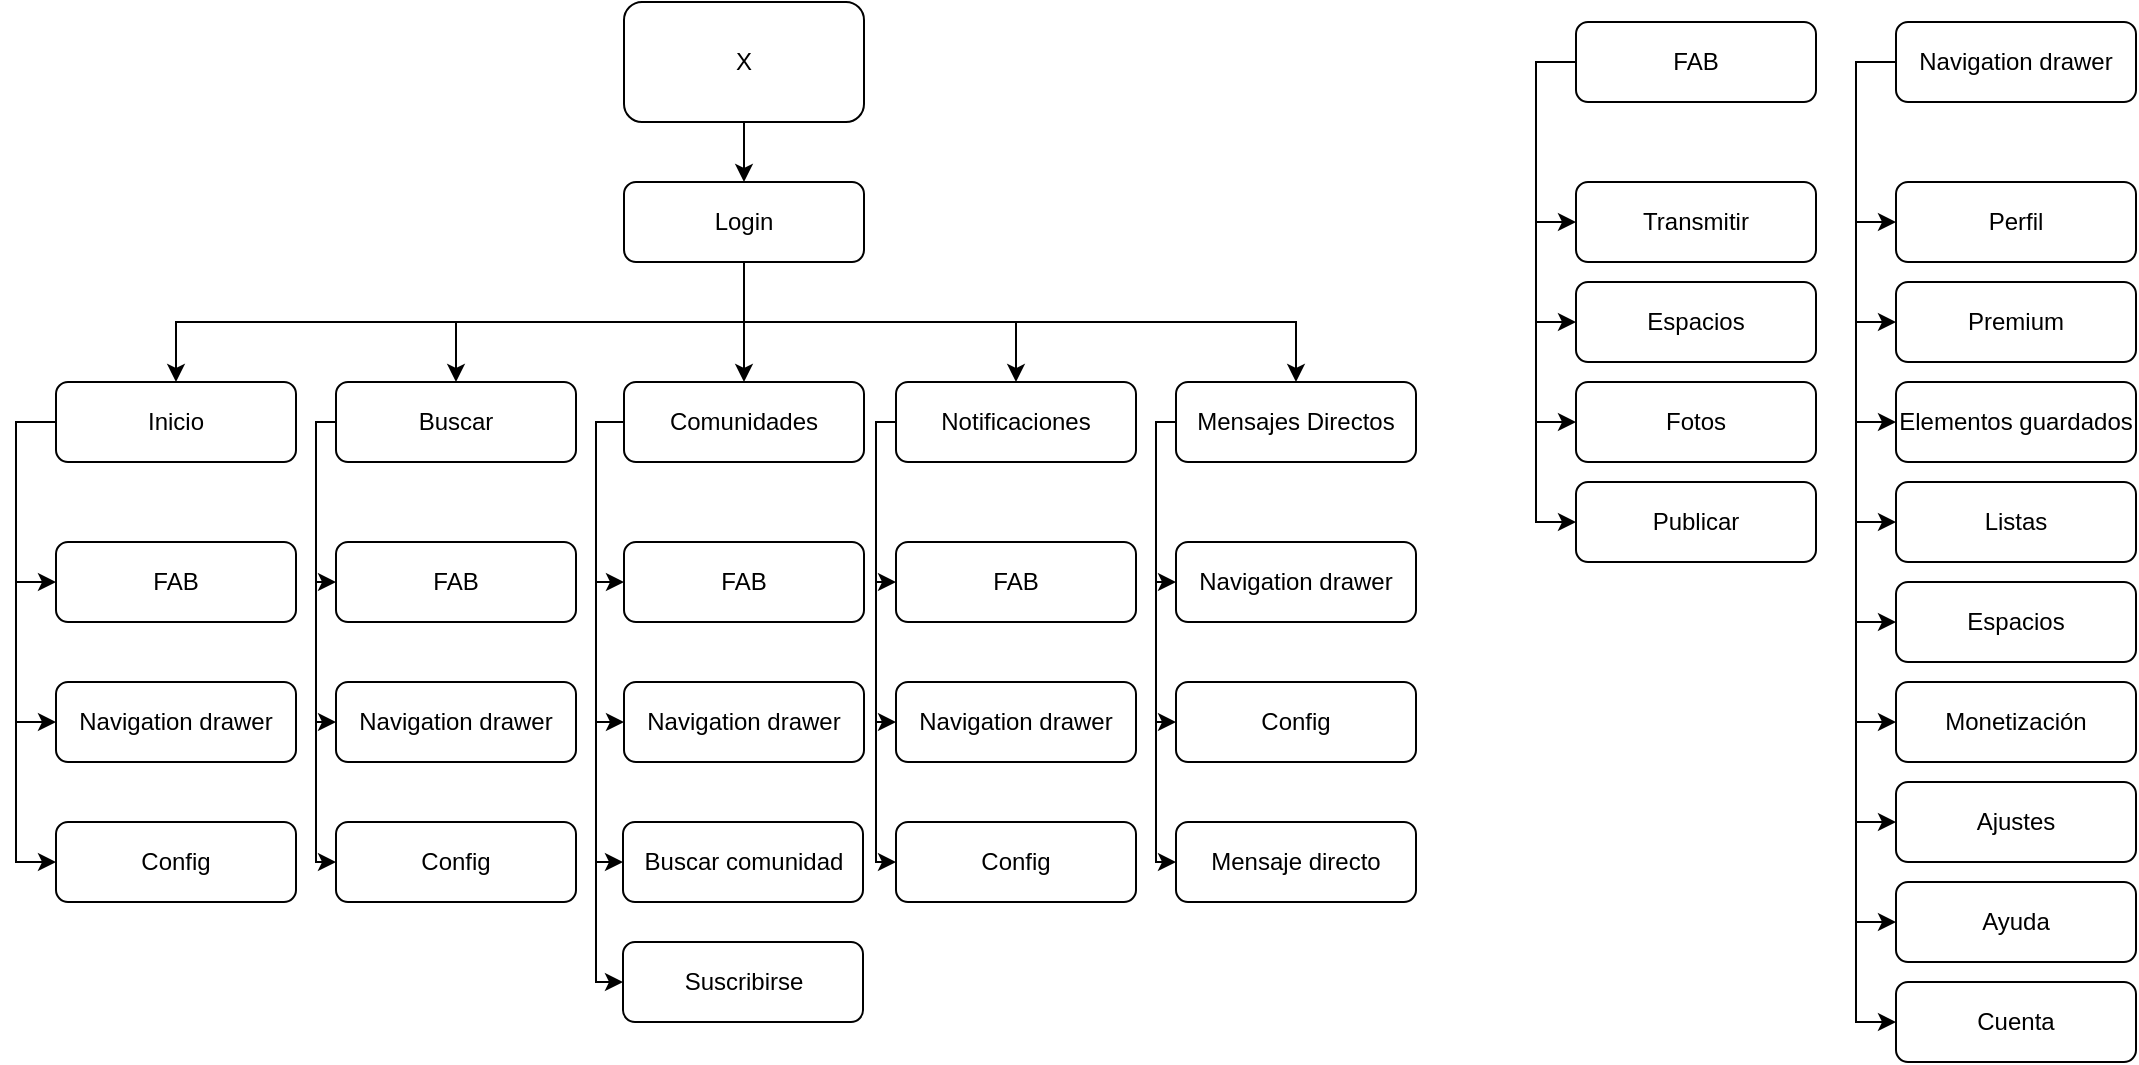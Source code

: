 <mxfile version="24.7.16">
  <diagram name="Página-1" id="mU11Rz7n5q8bUHUqb5Qs">
    <mxGraphModel dx="1195" dy="663" grid="1" gridSize="10" guides="1" tooltips="1" connect="1" arrows="1" fold="1" page="1" pageScale="1" pageWidth="827" pageHeight="1169" math="0" shadow="0">
      <root>
        <mxCell id="0" />
        <mxCell id="1" parent="0" />
        <mxCell id="4pZzomuBYhcsZgRtanB--26" style="edgeStyle=orthogonalEdgeStyle;rounded=0;orthogonalLoop=1;jettySize=auto;html=1;exitX=0;exitY=0.5;exitDx=0;exitDy=0;entryX=0;entryY=0.5;entryDx=0;entryDy=0;" edge="1" parent="1" target="4pZzomuBYhcsZgRtanB--25">
          <mxGeometry relative="1" as="geometry">
            <mxPoint x="89" y="320" as="sourcePoint" />
          </mxGeometry>
        </mxCell>
        <mxCell id="4pZzomuBYhcsZgRtanB--28" style="edgeStyle=orthogonalEdgeStyle;rounded=0;orthogonalLoop=1;jettySize=auto;html=1;exitX=0;exitY=0.5;exitDx=0;exitDy=0;entryX=0;entryY=0.5;entryDx=0;entryDy=0;" edge="1" parent="1" target="4pZzomuBYhcsZgRtanB--27">
          <mxGeometry relative="1" as="geometry">
            <mxPoint x="89" y="320" as="sourcePoint" />
          </mxGeometry>
        </mxCell>
        <mxCell id="4pZzomuBYhcsZgRtanB--32" style="edgeStyle=orthogonalEdgeStyle;rounded=0;orthogonalLoop=1;jettySize=auto;html=1;exitX=0.5;exitY=1;exitDx=0;exitDy=0;" edge="1" parent="1" source="4pZzomuBYhcsZgRtanB--30" target="4pZzomuBYhcsZgRtanB--31">
          <mxGeometry relative="1" as="geometry" />
        </mxCell>
        <mxCell id="4pZzomuBYhcsZgRtanB--30" value="X" style="rounded=1;whiteSpace=wrap;html=1;" vertex="1" parent="1">
          <mxGeometry x="354" y="130" width="120" height="60" as="geometry" />
        </mxCell>
        <mxCell id="4pZzomuBYhcsZgRtanB--38" style="edgeStyle=orthogonalEdgeStyle;rounded=0;orthogonalLoop=1;jettySize=auto;html=1;exitX=0.5;exitY=1;exitDx=0;exitDy=0;" edge="1" parent="1" source="4pZzomuBYhcsZgRtanB--31" target="4pZzomuBYhcsZgRtanB--33">
          <mxGeometry relative="1" as="geometry" />
        </mxCell>
        <mxCell id="4pZzomuBYhcsZgRtanB--39" style="edgeStyle=orthogonalEdgeStyle;rounded=0;orthogonalLoop=1;jettySize=auto;html=1;exitX=0.5;exitY=1;exitDx=0;exitDy=0;" edge="1" parent="1" source="4pZzomuBYhcsZgRtanB--31" target="4pZzomuBYhcsZgRtanB--34">
          <mxGeometry relative="1" as="geometry" />
        </mxCell>
        <mxCell id="4pZzomuBYhcsZgRtanB--40" style="edgeStyle=orthogonalEdgeStyle;rounded=0;orthogonalLoop=1;jettySize=auto;html=1;exitX=0.5;exitY=1;exitDx=0;exitDy=0;" edge="1" parent="1" source="4pZzomuBYhcsZgRtanB--31" target="4pZzomuBYhcsZgRtanB--35">
          <mxGeometry relative="1" as="geometry" />
        </mxCell>
        <mxCell id="4pZzomuBYhcsZgRtanB--41" style="edgeStyle=orthogonalEdgeStyle;rounded=0;orthogonalLoop=1;jettySize=auto;html=1;exitX=0.5;exitY=1;exitDx=0;exitDy=0;" edge="1" parent="1" source="4pZzomuBYhcsZgRtanB--31" target="4pZzomuBYhcsZgRtanB--36">
          <mxGeometry relative="1" as="geometry" />
        </mxCell>
        <mxCell id="4pZzomuBYhcsZgRtanB--42" style="edgeStyle=orthogonalEdgeStyle;rounded=0;orthogonalLoop=1;jettySize=auto;html=1;exitX=0.5;exitY=1;exitDx=0;exitDy=0;" edge="1" parent="1" source="4pZzomuBYhcsZgRtanB--31" target="4pZzomuBYhcsZgRtanB--37">
          <mxGeometry relative="1" as="geometry" />
        </mxCell>
        <mxCell id="4pZzomuBYhcsZgRtanB--31" value="Login" style="rounded=1;whiteSpace=wrap;html=1;" vertex="1" parent="1">
          <mxGeometry x="354" y="220" width="120" height="40" as="geometry" />
        </mxCell>
        <mxCell id="4pZzomuBYhcsZgRtanB--54" style="edgeStyle=orthogonalEdgeStyle;rounded=0;orthogonalLoop=1;jettySize=auto;html=1;exitX=0;exitY=0.5;exitDx=0;exitDy=0;entryX=0;entryY=0.5;entryDx=0;entryDy=0;" edge="1" parent="1" source="4pZzomuBYhcsZgRtanB--33" target="4pZzomuBYhcsZgRtanB--43">
          <mxGeometry relative="1" as="geometry" />
        </mxCell>
        <mxCell id="4pZzomuBYhcsZgRtanB--55" style="edgeStyle=orthogonalEdgeStyle;rounded=0;orthogonalLoop=1;jettySize=auto;html=1;exitX=0;exitY=0.5;exitDx=0;exitDy=0;entryX=0;entryY=0.5;entryDx=0;entryDy=0;" edge="1" parent="1" source="4pZzomuBYhcsZgRtanB--33" target="4pZzomuBYhcsZgRtanB--53">
          <mxGeometry relative="1" as="geometry" />
        </mxCell>
        <mxCell id="4pZzomuBYhcsZgRtanB--69" style="edgeStyle=orthogonalEdgeStyle;rounded=0;orthogonalLoop=1;jettySize=auto;html=1;exitX=0;exitY=0.5;exitDx=0;exitDy=0;entryX=0;entryY=0.5;entryDx=0;entryDy=0;" edge="1" parent="1" source="4pZzomuBYhcsZgRtanB--33" target="4pZzomuBYhcsZgRtanB--68">
          <mxGeometry relative="1" as="geometry" />
        </mxCell>
        <mxCell id="4pZzomuBYhcsZgRtanB--33" value="Inicio" style="rounded=1;whiteSpace=wrap;html=1;" vertex="1" parent="1">
          <mxGeometry x="70" y="320" width="120" height="40" as="geometry" />
        </mxCell>
        <mxCell id="4pZzomuBYhcsZgRtanB--56" style="edgeStyle=orthogonalEdgeStyle;rounded=0;orthogonalLoop=1;jettySize=auto;html=1;exitX=0;exitY=0.5;exitDx=0;exitDy=0;entryX=0;entryY=0.5;entryDx=0;entryDy=0;" edge="1" parent="1" source="4pZzomuBYhcsZgRtanB--34" target="4pZzomuBYhcsZgRtanB--44">
          <mxGeometry relative="1" as="geometry">
            <Array as="points">
              <mxPoint x="200" y="340" />
              <mxPoint x="200" y="420" />
            </Array>
          </mxGeometry>
        </mxCell>
        <mxCell id="4pZzomuBYhcsZgRtanB--64" style="edgeStyle=orthogonalEdgeStyle;rounded=0;orthogonalLoop=1;jettySize=auto;html=1;exitX=0;exitY=0.5;exitDx=0;exitDy=0;entryX=0;entryY=0.5;entryDx=0;entryDy=0;" edge="1" parent="1" source="4pZzomuBYhcsZgRtanB--34" target="4pZzomuBYhcsZgRtanB--60">
          <mxGeometry relative="1" as="geometry">
            <Array as="points">
              <mxPoint x="200" y="340" />
              <mxPoint x="200" y="490" />
            </Array>
          </mxGeometry>
        </mxCell>
        <mxCell id="4pZzomuBYhcsZgRtanB--73" style="edgeStyle=orthogonalEdgeStyle;rounded=0;orthogonalLoop=1;jettySize=auto;html=1;exitX=0;exitY=0.5;exitDx=0;exitDy=0;entryX=0;entryY=0.5;entryDx=0;entryDy=0;" edge="1" parent="1" source="4pZzomuBYhcsZgRtanB--34" target="4pZzomuBYhcsZgRtanB--70">
          <mxGeometry relative="1" as="geometry">
            <Array as="points">
              <mxPoint x="200" y="340" />
              <mxPoint x="200" y="560" />
            </Array>
          </mxGeometry>
        </mxCell>
        <mxCell id="4pZzomuBYhcsZgRtanB--34" value="Buscar" style="rounded=1;whiteSpace=wrap;html=1;" vertex="1" parent="1">
          <mxGeometry x="210" y="320" width="120" height="40" as="geometry" />
        </mxCell>
        <mxCell id="4pZzomuBYhcsZgRtanB--57" style="edgeStyle=orthogonalEdgeStyle;rounded=0;orthogonalLoop=1;jettySize=auto;html=1;exitX=0;exitY=0.5;exitDx=0;exitDy=0;entryX=0;entryY=0.5;entryDx=0;entryDy=0;" edge="1" parent="1" source="4pZzomuBYhcsZgRtanB--35" target="4pZzomuBYhcsZgRtanB--45">
          <mxGeometry relative="1" as="geometry">
            <Array as="points">
              <mxPoint x="340" y="340" />
              <mxPoint x="340" y="420" />
            </Array>
          </mxGeometry>
        </mxCell>
        <mxCell id="4pZzomuBYhcsZgRtanB--65" style="edgeStyle=orthogonalEdgeStyle;rounded=0;orthogonalLoop=1;jettySize=auto;html=1;exitX=0;exitY=0.5;exitDx=0;exitDy=0;entryX=0;entryY=0.5;entryDx=0;entryDy=0;" edge="1" parent="1" source="4pZzomuBYhcsZgRtanB--35" target="4pZzomuBYhcsZgRtanB--61">
          <mxGeometry relative="1" as="geometry">
            <Array as="points">
              <mxPoint x="340" y="340" />
              <mxPoint x="340" y="490" />
            </Array>
          </mxGeometry>
        </mxCell>
        <mxCell id="4pZzomuBYhcsZgRtanB--79" style="edgeStyle=orthogonalEdgeStyle;rounded=0;orthogonalLoop=1;jettySize=auto;html=1;exitX=0;exitY=0.5;exitDx=0;exitDy=0;entryX=0;entryY=0.5;entryDx=0;entryDy=0;" edge="1" parent="1" source="4pZzomuBYhcsZgRtanB--35" target="4pZzomuBYhcsZgRtanB--77">
          <mxGeometry relative="1" as="geometry">
            <Array as="points">
              <mxPoint x="340" y="340" />
              <mxPoint x="340" y="560" />
            </Array>
          </mxGeometry>
        </mxCell>
        <mxCell id="4pZzomuBYhcsZgRtanB--80" style="edgeStyle=orthogonalEdgeStyle;rounded=0;orthogonalLoop=1;jettySize=auto;html=1;exitX=0;exitY=0.5;exitDx=0;exitDy=0;entryX=0;entryY=0.5;entryDx=0;entryDy=0;" edge="1" parent="1" source="4pZzomuBYhcsZgRtanB--35" target="4pZzomuBYhcsZgRtanB--78">
          <mxGeometry relative="1" as="geometry">
            <Array as="points">
              <mxPoint x="340" y="340" />
              <mxPoint x="340" y="620" />
            </Array>
          </mxGeometry>
        </mxCell>
        <mxCell id="4pZzomuBYhcsZgRtanB--35" value="Comunidades" style="rounded=1;whiteSpace=wrap;html=1;" vertex="1" parent="1">
          <mxGeometry x="354" y="320" width="120" height="40" as="geometry" />
        </mxCell>
        <mxCell id="4pZzomuBYhcsZgRtanB--58" style="edgeStyle=orthogonalEdgeStyle;rounded=0;orthogonalLoop=1;jettySize=auto;html=1;exitX=0;exitY=0.5;exitDx=0;exitDy=0;entryX=0;entryY=0.5;entryDx=0;entryDy=0;" edge="1" parent="1" source="4pZzomuBYhcsZgRtanB--36" target="4pZzomuBYhcsZgRtanB--46">
          <mxGeometry relative="1" as="geometry">
            <Array as="points">
              <mxPoint x="480" y="340" />
              <mxPoint x="480" y="420" />
            </Array>
          </mxGeometry>
        </mxCell>
        <mxCell id="4pZzomuBYhcsZgRtanB--66" style="edgeStyle=orthogonalEdgeStyle;rounded=0;orthogonalLoop=1;jettySize=auto;html=1;exitX=0;exitY=0.5;exitDx=0;exitDy=0;entryX=0;entryY=0.5;entryDx=0;entryDy=0;" edge="1" parent="1" source="4pZzomuBYhcsZgRtanB--36" target="4pZzomuBYhcsZgRtanB--62">
          <mxGeometry relative="1" as="geometry">
            <Array as="points">
              <mxPoint x="480" y="340" />
              <mxPoint x="480" y="490" />
            </Array>
          </mxGeometry>
        </mxCell>
        <mxCell id="4pZzomuBYhcsZgRtanB--75" style="edgeStyle=orthogonalEdgeStyle;rounded=0;orthogonalLoop=1;jettySize=auto;html=1;exitX=0;exitY=0.5;exitDx=0;exitDy=0;entryX=0;entryY=0.5;entryDx=0;entryDy=0;" edge="1" parent="1" source="4pZzomuBYhcsZgRtanB--36" target="4pZzomuBYhcsZgRtanB--71">
          <mxGeometry relative="1" as="geometry">
            <Array as="points">
              <mxPoint x="480" y="340" />
              <mxPoint x="480" y="560" />
            </Array>
          </mxGeometry>
        </mxCell>
        <mxCell id="4pZzomuBYhcsZgRtanB--36" value="Notificaciones" style="rounded=1;whiteSpace=wrap;html=1;" vertex="1" parent="1">
          <mxGeometry x="490" y="320" width="120" height="40" as="geometry" />
        </mxCell>
        <mxCell id="4pZzomuBYhcsZgRtanB--67" style="edgeStyle=orthogonalEdgeStyle;rounded=0;orthogonalLoop=1;jettySize=auto;html=1;exitX=0;exitY=0.5;exitDx=0;exitDy=0;entryX=0;entryY=0.5;entryDx=0;entryDy=0;" edge="1" parent="1" source="4pZzomuBYhcsZgRtanB--37" target="4pZzomuBYhcsZgRtanB--63">
          <mxGeometry relative="1" as="geometry">
            <Array as="points">
              <mxPoint x="620" y="340" />
              <mxPoint x="620" y="420" />
            </Array>
          </mxGeometry>
        </mxCell>
        <mxCell id="4pZzomuBYhcsZgRtanB--76" style="edgeStyle=orthogonalEdgeStyle;rounded=0;orthogonalLoop=1;jettySize=auto;html=1;exitX=0;exitY=0.5;exitDx=0;exitDy=0;entryX=0;entryY=0.5;entryDx=0;entryDy=0;" edge="1" parent="1" source="4pZzomuBYhcsZgRtanB--37" target="4pZzomuBYhcsZgRtanB--72">
          <mxGeometry relative="1" as="geometry">
            <Array as="points">
              <mxPoint x="620" y="340" />
              <mxPoint x="620" y="490" />
            </Array>
          </mxGeometry>
        </mxCell>
        <mxCell id="4pZzomuBYhcsZgRtanB--82" style="edgeStyle=orthogonalEdgeStyle;rounded=0;orthogonalLoop=1;jettySize=auto;html=1;exitX=0;exitY=0.5;exitDx=0;exitDy=0;entryX=0;entryY=0.5;entryDx=0;entryDy=0;" edge="1" parent="1" source="4pZzomuBYhcsZgRtanB--37" target="4pZzomuBYhcsZgRtanB--81">
          <mxGeometry relative="1" as="geometry">
            <Array as="points">
              <mxPoint x="620" y="340" />
              <mxPoint x="620" y="560" />
            </Array>
          </mxGeometry>
        </mxCell>
        <mxCell id="4pZzomuBYhcsZgRtanB--37" value="Mensajes Directos" style="rounded=1;whiteSpace=wrap;html=1;" vertex="1" parent="1">
          <mxGeometry x="630" y="320" width="120" height="40" as="geometry" />
        </mxCell>
        <mxCell id="4pZzomuBYhcsZgRtanB--43" value="FAB" style="rounded=1;whiteSpace=wrap;html=1;" vertex="1" parent="1">
          <mxGeometry x="70" y="400" width="120" height="40" as="geometry" />
        </mxCell>
        <mxCell id="4pZzomuBYhcsZgRtanB--44" value="FAB" style="rounded=1;whiteSpace=wrap;html=1;" vertex="1" parent="1">
          <mxGeometry x="210" y="400" width="120" height="40" as="geometry" />
        </mxCell>
        <mxCell id="4pZzomuBYhcsZgRtanB--45" value="FAB" style="rounded=1;whiteSpace=wrap;html=1;" vertex="1" parent="1">
          <mxGeometry x="354" y="400" width="120" height="40" as="geometry" />
        </mxCell>
        <mxCell id="4pZzomuBYhcsZgRtanB--46" value="FAB" style="rounded=1;whiteSpace=wrap;html=1;" vertex="1" parent="1">
          <mxGeometry x="490" y="400" width="120" height="40" as="geometry" />
        </mxCell>
        <mxCell id="4pZzomuBYhcsZgRtanB--53" value="Navigation drawer" style="rounded=1;whiteSpace=wrap;html=1;" vertex="1" parent="1">
          <mxGeometry x="70" y="470" width="120" height="40" as="geometry" />
        </mxCell>
        <mxCell id="4pZzomuBYhcsZgRtanB--60" value="Navigation drawer" style="rounded=1;whiteSpace=wrap;html=1;" vertex="1" parent="1">
          <mxGeometry x="210" y="470" width="120" height="40" as="geometry" />
        </mxCell>
        <mxCell id="4pZzomuBYhcsZgRtanB--61" value="Navigation drawer" style="rounded=1;whiteSpace=wrap;html=1;" vertex="1" parent="1">
          <mxGeometry x="354" y="470" width="120" height="40" as="geometry" />
        </mxCell>
        <mxCell id="4pZzomuBYhcsZgRtanB--62" value="Navigation drawer" style="rounded=1;whiteSpace=wrap;html=1;" vertex="1" parent="1">
          <mxGeometry x="490" y="470" width="120" height="40" as="geometry" />
        </mxCell>
        <mxCell id="4pZzomuBYhcsZgRtanB--63" value="Navigation drawer" style="rounded=1;whiteSpace=wrap;html=1;" vertex="1" parent="1">
          <mxGeometry x="630" y="400" width="120" height="40" as="geometry" />
        </mxCell>
        <mxCell id="4pZzomuBYhcsZgRtanB--68" value="Config" style="rounded=1;whiteSpace=wrap;html=1;" vertex="1" parent="1">
          <mxGeometry x="70" y="540" width="120" height="40" as="geometry" />
        </mxCell>
        <mxCell id="4pZzomuBYhcsZgRtanB--70" value="Config" style="rounded=1;whiteSpace=wrap;html=1;" vertex="1" parent="1">
          <mxGeometry x="210" y="540" width="120" height="40" as="geometry" />
        </mxCell>
        <mxCell id="4pZzomuBYhcsZgRtanB--71" value="Config" style="rounded=1;whiteSpace=wrap;html=1;" vertex="1" parent="1">
          <mxGeometry x="490" y="540" width="120" height="40" as="geometry" />
        </mxCell>
        <mxCell id="4pZzomuBYhcsZgRtanB--72" value="Config" style="rounded=1;whiteSpace=wrap;html=1;" vertex="1" parent="1">
          <mxGeometry x="630" y="470" width="120" height="40" as="geometry" />
        </mxCell>
        <mxCell id="4pZzomuBYhcsZgRtanB--77" value="Buscar comunidad" style="rounded=1;whiteSpace=wrap;html=1;" vertex="1" parent="1">
          <mxGeometry x="353.5" y="540" width="120" height="40" as="geometry" />
        </mxCell>
        <mxCell id="4pZzomuBYhcsZgRtanB--78" value="Suscribirse" style="rounded=1;whiteSpace=wrap;html=1;" vertex="1" parent="1">
          <mxGeometry x="353.5" y="600" width="120" height="40" as="geometry" />
        </mxCell>
        <mxCell id="4pZzomuBYhcsZgRtanB--81" value="Mensaje directo" style="rounded=1;whiteSpace=wrap;html=1;" vertex="1" parent="1">
          <mxGeometry x="630" y="540" width="120" height="40" as="geometry" />
        </mxCell>
        <mxCell id="4pZzomuBYhcsZgRtanB--89" style="edgeStyle=orthogonalEdgeStyle;rounded=0;orthogonalLoop=1;jettySize=auto;html=1;exitX=0;exitY=0.5;exitDx=0;exitDy=0;entryX=0;entryY=0.5;entryDx=0;entryDy=0;" edge="1" parent="1" source="4pZzomuBYhcsZgRtanB--83" target="4pZzomuBYhcsZgRtanB--85">
          <mxGeometry relative="1" as="geometry" />
        </mxCell>
        <mxCell id="4pZzomuBYhcsZgRtanB--90" style="edgeStyle=orthogonalEdgeStyle;rounded=0;orthogonalLoop=1;jettySize=auto;html=1;exitX=0;exitY=0.5;exitDx=0;exitDy=0;entryX=0;entryY=0.5;entryDx=0;entryDy=0;" edge="1" parent="1" source="4pZzomuBYhcsZgRtanB--83" target="4pZzomuBYhcsZgRtanB--86">
          <mxGeometry relative="1" as="geometry" />
        </mxCell>
        <mxCell id="4pZzomuBYhcsZgRtanB--91" style="edgeStyle=orthogonalEdgeStyle;rounded=0;orthogonalLoop=1;jettySize=auto;html=1;exitX=0;exitY=0.5;exitDx=0;exitDy=0;entryX=0;entryY=0.5;entryDx=0;entryDy=0;" edge="1" parent="1" source="4pZzomuBYhcsZgRtanB--83" target="4pZzomuBYhcsZgRtanB--87">
          <mxGeometry relative="1" as="geometry" />
        </mxCell>
        <mxCell id="4pZzomuBYhcsZgRtanB--92" style="edgeStyle=orthogonalEdgeStyle;rounded=0;orthogonalLoop=1;jettySize=auto;html=1;exitX=0;exitY=0.5;exitDx=0;exitDy=0;entryX=0;entryY=0.5;entryDx=0;entryDy=0;" edge="1" parent="1" source="4pZzomuBYhcsZgRtanB--83" target="4pZzomuBYhcsZgRtanB--88">
          <mxGeometry relative="1" as="geometry" />
        </mxCell>
        <mxCell id="4pZzomuBYhcsZgRtanB--83" value="FAB" style="rounded=1;whiteSpace=wrap;html=1;" vertex="1" parent="1">
          <mxGeometry x="830" y="140" width="120" height="40" as="geometry" />
        </mxCell>
        <mxCell id="4pZzomuBYhcsZgRtanB--102" style="edgeStyle=orthogonalEdgeStyle;rounded=0;orthogonalLoop=1;jettySize=auto;html=1;exitX=0;exitY=0.5;exitDx=0;exitDy=0;entryX=0;entryY=0.5;entryDx=0;entryDy=0;" edge="1" parent="1" source="4pZzomuBYhcsZgRtanB--84" target="4pZzomuBYhcsZgRtanB--93">
          <mxGeometry relative="1" as="geometry" />
        </mxCell>
        <mxCell id="4pZzomuBYhcsZgRtanB--103" style="edgeStyle=orthogonalEdgeStyle;rounded=0;orthogonalLoop=1;jettySize=auto;html=1;exitX=0;exitY=0.5;exitDx=0;exitDy=0;entryX=0;entryY=0.5;entryDx=0;entryDy=0;" edge="1" parent="1" source="4pZzomuBYhcsZgRtanB--84" target="4pZzomuBYhcsZgRtanB--94">
          <mxGeometry relative="1" as="geometry" />
        </mxCell>
        <mxCell id="4pZzomuBYhcsZgRtanB--104" style="edgeStyle=orthogonalEdgeStyle;rounded=0;orthogonalLoop=1;jettySize=auto;html=1;exitX=0;exitY=0.5;exitDx=0;exitDy=0;entryX=0;entryY=0.5;entryDx=0;entryDy=0;" edge="1" parent="1" source="4pZzomuBYhcsZgRtanB--84" target="4pZzomuBYhcsZgRtanB--95">
          <mxGeometry relative="1" as="geometry" />
        </mxCell>
        <mxCell id="4pZzomuBYhcsZgRtanB--105" style="edgeStyle=orthogonalEdgeStyle;rounded=0;orthogonalLoop=1;jettySize=auto;html=1;exitX=0;exitY=0.5;exitDx=0;exitDy=0;entryX=0;entryY=0.5;entryDx=0;entryDy=0;" edge="1" parent="1" source="4pZzomuBYhcsZgRtanB--84" target="4pZzomuBYhcsZgRtanB--96">
          <mxGeometry relative="1" as="geometry" />
        </mxCell>
        <mxCell id="4pZzomuBYhcsZgRtanB--106" style="edgeStyle=orthogonalEdgeStyle;rounded=0;orthogonalLoop=1;jettySize=auto;html=1;exitX=0;exitY=0.5;exitDx=0;exitDy=0;entryX=0;entryY=0.5;entryDx=0;entryDy=0;" edge="1" parent="1" source="4pZzomuBYhcsZgRtanB--84" target="4pZzomuBYhcsZgRtanB--97">
          <mxGeometry relative="1" as="geometry" />
        </mxCell>
        <mxCell id="4pZzomuBYhcsZgRtanB--107" style="edgeStyle=orthogonalEdgeStyle;rounded=0;orthogonalLoop=1;jettySize=auto;html=1;exitX=0;exitY=0.5;exitDx=0;exitDy=0;entryX=0;entryY=0.5;entryDx=0;entryDy=0;" edge="1" parent="1" source="4pZzomuBYhcsZgRtanB--84" target="4pZzomuBYhcsZgRtanB--98">
          <mxGeometry relative="1" as="geometry" />
        </mxCell>
        <mxCell id="4pZzomuBYhcsZgRtanB--108" style="edgeStyle=orthogonalEdgeStyle;rounded=0;orthogonalLoop=1;jettySize=auto;html=1;exitX=0;exitY=0.5;exitDx=0;exitDy=0;entryX=0;entryY=0.5;entryDx=0;entryDy=0;" edge="1" parent="1" source="4pZzomuBYhcsZgRtanB--84" target="4pZzomuBYhcsZgRtanB--99">
          <mxGeometry relative="1" as="geometry" />
        </mxCell>
        <mxCell id="4pZzomuBYhcsZgRtanB--109" style="edgeStyle=orthogonalEdgeStyle;rounded=0;orthogonalLoop=1;jettySize=auto;html=1;exitX=0;exitY=0.5;exitDx=0;exitDy=0;entryX=0;entryY=0.5;entryDx=0;entryDy=0;" edge="1" parent="1" source="4pZzomuBYhcsZgRtanB--84" target="4pZzomuBYhcsZgRtanB--100">
          <mxGeometry relative="1" as="geometry" />
        </mxCell>
        <mxCell id="4pZzomuBYhcsZgRtanB--110" style="edgeStyle=orthogonalEdgeStyle;rounded=0;orthogonalLoop=1;jettySize=auto;html=1;exitX=0;exitY=0.5;exitDx=0;exitDy=0;entryX=0;entryY=0.5;entryDx=0;entryDy=0;" edge="1" parent="1" source="4pZzomuBYhcsZgRtanB--84" target="4pZzomuBYhcsZgRtanB--101">
          <mxGeometry relative="1" as="geometry" />
        </mxCell>
        <mxCell id="4pZzomuBYhcsZgRtanB--84" value="Navigation drawer" style="rounded=1;whiteSpace=wrap;html=1;" vertex="1" parent="1">
          <mxGeometry x="990" y="140" width="120" height="40" as="geometry" />
        </mxCell>
        <mxCell id="4pZzomuBYhcsZgRtanB--85" value="Transmitir" style="rounded=1;whiteSpace=wrap;html=1;" vertex="1" parent="1">
          <mxGeometry x="830" y="220" width="120" height="40" as="geometry" />
        </mxCell>
        <mxCell id="4pZzomuBYhcsZgRtanB--86" value="Espacios" style="rounded=1;whiteSpace=wrap;html=1;" vertex="1" parent="1">
          <mxGeometry x="830" y="270" width="120" height="40" as="geometry" />
        </mxCell>
        <mxCell id="4pZzomuBYhcsZgRtanB--87" value="Fotos" style="rounded=1;whiteSpace=wrap;html=1;" vertex="1" parent="1">
          <mxGeometry x="830" y="320" width="120" height="40" as="geometry" />
        </mxCell>
        <mxCell id="4pZzomuBYhcsZgRtanB--88" value="Publicar" style="rounded=1;whiteSpace=wrap;html=1;" vertex="1" parent="1">
          <mxGeometry x="830" y="370" width="120" height="40" as="geometry" />
        </mxCell>
        <mxCell id="4pZzomuBYhcsZgRtanB--93" value="Perfil" style="rounded=1;whiteSpace=wrap;html=1;" vertex="1" parent="1">
          <mxGeometry x="990" y="220" width="120" height="40" as="geometry" />
        </mxCell>
        <mxCell id="4pZzomuBYhcsZgRtanB--94" value="Premium" style="rounded=1;whiteSpace=wrap;html=1;" vertex="1" parent="1">
          <mxGeometry x="990" y="270" width="120" height="40" as="geometry" />
        </mxCell>
        <mxCell id="4pZzomuBYhcsZgRtanB--95" value="Elementos guardados" style="rounded=1;whiteSpace=wrap;html=1;" vertex="1" parent="1">
          <mxGeometry x="990" y="320" width="120" height="40" as="geometry" />
        </mxCell>
        <mxCell id="4pZzomuBYhcsZgRtanB--96" value="Listas" style="rounded=1;whiteSpace=wrap;html=1;" vertex="1" parent="1">
          <mxGeometry x="990" y="370" width="120" height="40" as="geometry" />
        </mxCell>
        <mxCell id="4pZzomuBYhcsZgRtanB--97" value="Espacios" style="rounded=1;whiteSpace=wrap;html=1;" vertex="1" parent="1">
          <mxGeometry x="990" y="420" width="120" height="40" as="geometry" />
        </mxCell>
        <mxCell id="4pZzomuBYhcsZgRtanB--98" value="Monetización" style="rounded=1;whiteSpace=wrap;html=1;" vertex="1" parent="1">
          <mxGeometry x="990" y="470" width="120" height="40" as="geometry" />
        </mxCell>
        <mxCell id="4pZzomuBYhcsZgRtanB--99" value="Ajustes" style="rounded=1;whiteSpace=wrap;html=1;" vertex="1" parent="1">
          <mxGeometry x="990" y="520" width="120" height="40" as="geometry" />
        </mxCell>
        <mxCell id="4pZzomuBYhcsZgRtanB--100" value="Ayuda" style="rounded=1;whiteSpace=wrap;html=1;" vertex="1" parent="1">
          <mxGeometry x="990" y="570" width="120" height="40" as="geometry" />
        </mxCell>
        <mxCell id="4pZzomuBYhcsZgRtanB--101" value="Cuenta" style="rounded=1;whiteSpace=wrap;html=1;" vertex="1" parent="1">
          <mxGeometry x="990" y="620" width="120" height="40" as="geometry" />
        </mxCell>
      </root>
    </mxGraphModel>
  </diagram>
</mxfile>
